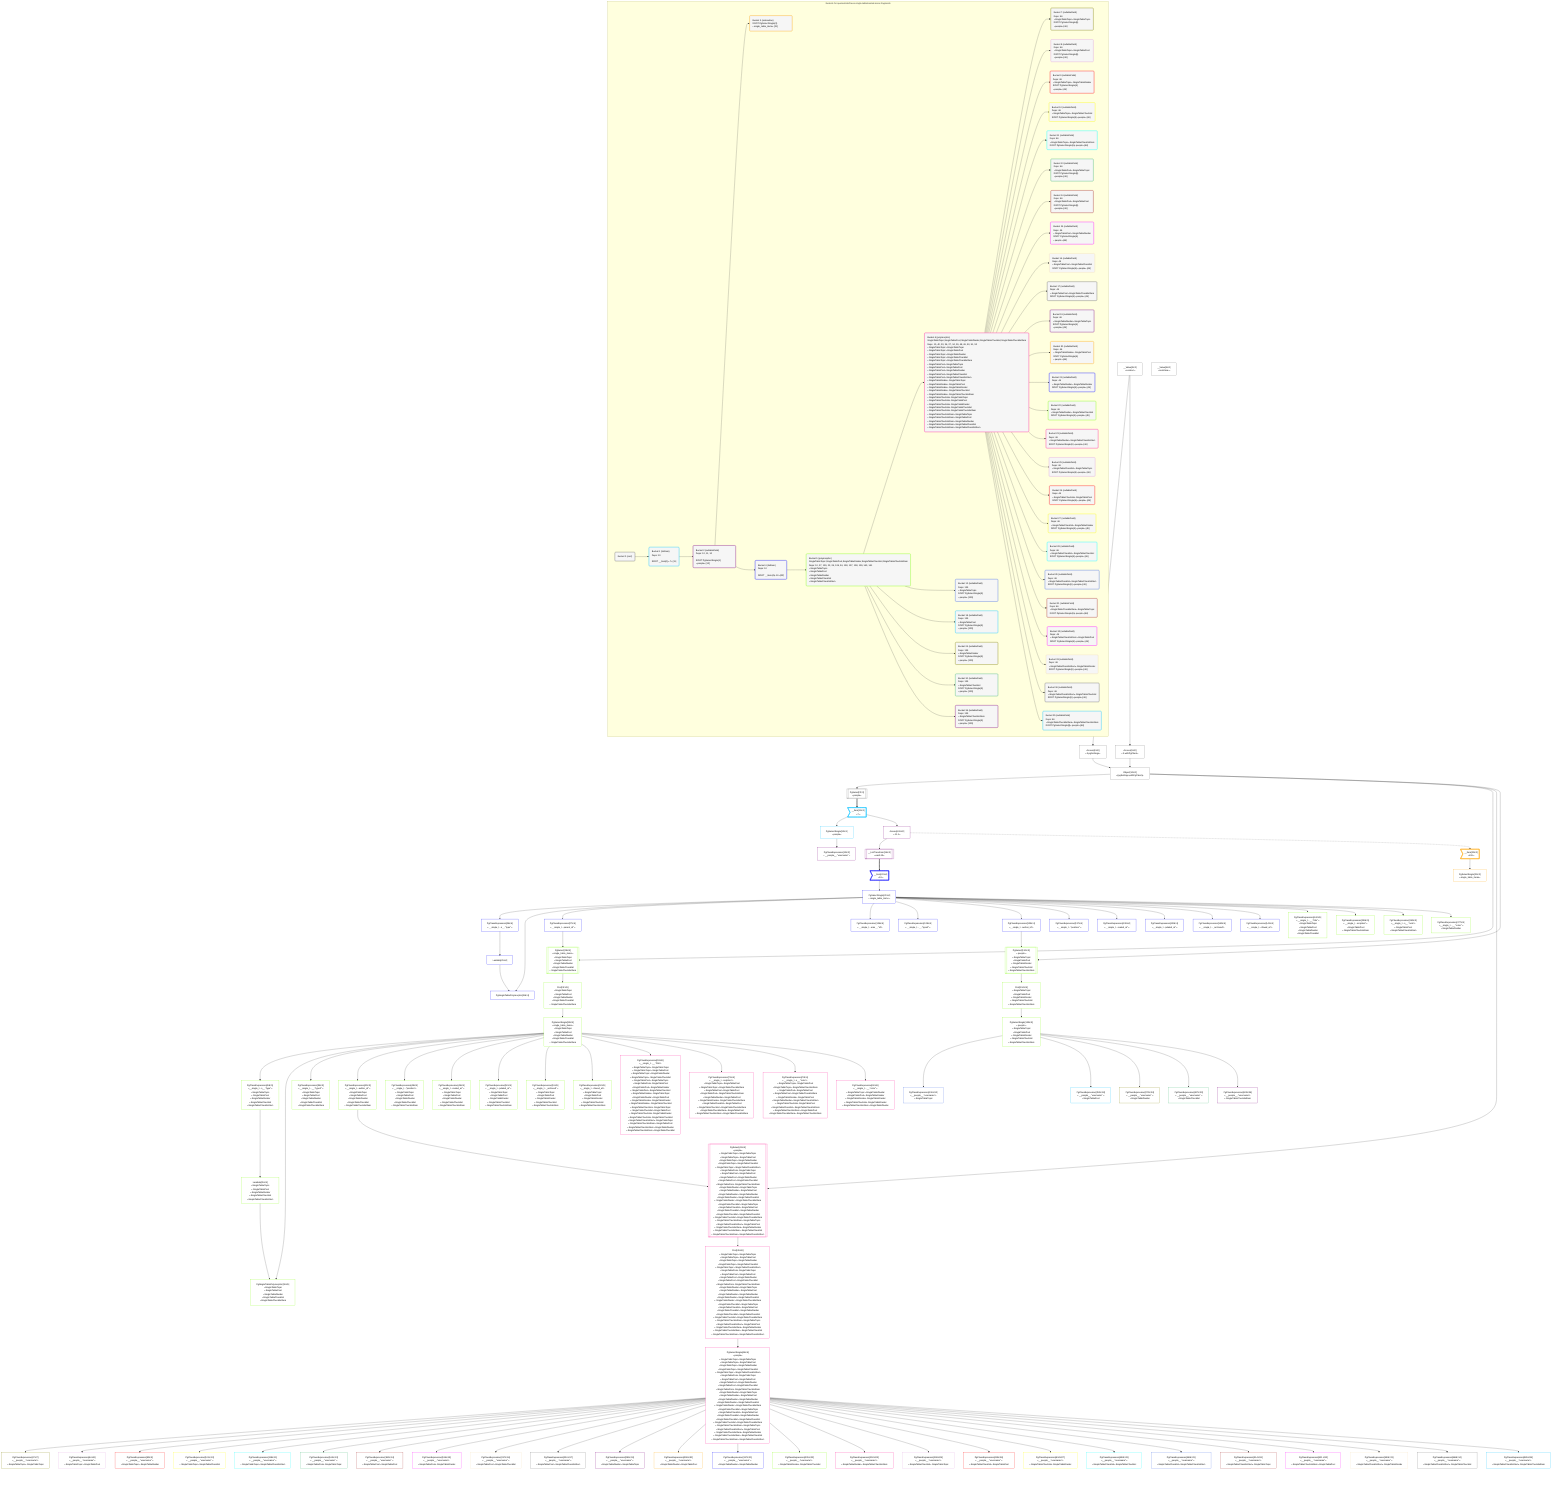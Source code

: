 %%{init: {'themeVariables': { 'fontSize': '12px'}}}%%
graph TD
    classDef path fill:#eee,stroke:#000,color:#000
    classDef plan fill:#fff,stroke-width:1px,color:#000
    classDef itemplan fill:#fff,stroke-width:2px,color:#000
    classDef sideeffectplan fill:#f00,stroke-width:2px,color:#000
    classDef bucket fill:#f6f6f6,color:#000,stroke-width:2px,text-align:left


    %% define steps
    __Value3["__Value[3∈0]<br />ᐸcontextᐳ"]:::plan
    __Value5["__Value[5∈0]<br />ᐸrootValueᐳ"]:::plan
    Access8["Access[8∈0]<br />ᐸ3.pgSettingsᐳ"]:::plan
    Access9["Access[9∈0]<br />ᐸ3.withPgClientᐳ"]:::plan
    Object10["Object[10∈0]<br />ᐸ{pgSettings,withPgClient}ᐳ"]:::plan
    PgSelect7[["PgSelect[7∈0]<br />ᐸpeopleᐳ"]]:::plan
    __Item11>"__Item[11∈1]<br />ᐸ7ᐳ"]:::itemplan
    PgSelectSingle12["PgSelectSingle[12∈1]<br />ᐸpeopleᐳ"]:::plan
    PgClassExpression13["PgClassExpression[13∈2]<br />ᐸ__people__.”username”ᐳ"]:::plan
    Access611["Access[611∈2]<br />ᐸ11.1ᐳ"]:::plan
    __ListTransform19[["__ListTransform[19∈2]<br />ᐸeach:15ᐳ"]]:::plan
    __Item20>"__Item[20∈3]<br />ᐸ611ᐳ"]:::itemplan
    PgSelectSingle21["PgSelectSingle[21∈3]<br />ᐸsingle_table_itemsᐳ"]:::plan
    __Item22>"__Item[22∈4]<br />ᐸ19ᐳ"]:::itemplan
    PgSelectSingle23["PgSelectSingle[23∈4]<br />ᐸsingle_table_itemsᐳ"]:::plan
    PgClassExpression24["PgClassExpression[24∈4]<br />ᐸ__single_t...s__.”type”ᐳ"]:::plan
    Lambda25["Lambda[25∈4]"]:::plan
    PgSingleTablePolymorphic26["PgSingleTablePolymorphic[26∈4]"]:::plan
    PgClassExpression27["PgClassExpression[27∈4]<br />ᐸ__single_t...parent_id”ᐳ"]:::plan
    PgSelect28[["PgSelect[28∈5]<br />ᐸsingle_table_itemsᐳ<br />ᐳSingleTableTopic<br />ᐳSingleTablePost<br />ᐳSingleTableDivider<br />ᐳSingleTableChecklist<br />ᐳSingleTableChecklistItem"]]:::plan
    First32["First[32∈5]<br />ᐳSingleTableTopic<br />ᐳSingleTablePost<br />ᐳSingleTableDivider<br />ᐳSingleTableChecklist<br />ᐳSingleTableChecklistItem"]:::plan
    PgSelectSingle33["PgSelectSingle[33∈5]<br />ᐸsingle_table_itemsᐳ<br />ᐳSingleTableTopic<br />ᐳSingleTablePost<br />ᐳSingleTableDivider<br />ᐳSingleTableChecklist<br />ᐳSingleTableChecklistItem"]:::plan
    PgClassExpression34["PgClassExpression[34∈5]<br />ᐸ__single_t...s__.”type”ᐳ<br />ᐳSingleTableTopic<br />ᐳSingleTablePost<br />ᐳSingleTableDivider<br />ᐳSingleTableChecklist<br />ᐳSingleTableChecklistItem"]:::plan
    Lambda35["Lambda[35∈5]<br />ᐳSingleTableTopic<br />ᐳSingleTablePost<br />ᐳSingleTableDivider<br />ᐳSingleTableChecklist<br />ᐳSingleTableChecklistItem"]:::plan
    PgSingleTablePolymorphic36["PgSingleTablePolymorphic[36∈5]<br />ᐳSingleTableTopic<br />ᐳSingleTablePost<br />ᐳSingleTableDivider<br />ᐳSingleTableChecklist<br />ᐳSingleTableChecklistItem"]:::plan
    PgClassExpression39["PgClassExpression[39∈5]<br />ᐸ__single_t...__.”type2”ᐳ<br />ᐳSingleTableTopic<br />ᐳSingleTablePost<br />ᐳSingleTableDivider<br />ᐳSingleTableChecklist<br />ᐳSingleTableChecklistItem"]:::plan
    PgClassExpression40["PgClassExpression[40∈5]<br />ᐸ__single_t...author_id”ᐳ<br />ᐳSingleTableTopic<br />ᐳSingleTablePost<br />ᐳSingleTableDivider<br />ᐳSingleTableChecklist<br />ᐳSingleTableChecklistItem"]:::plan
    PgSelect41[["PgSelect[41∈6]<br />ᐸpeopleᐳ<br />ᐳSingleTableTopicᐳSingleTableTopic<br />ᐳSingleTableTopicᐳSingleTablePost<br />ᐳSingleTableTopicᐳSingleTableDivider<br />ᐳSingleTableTopicᐳSingleTableChecklist<br />ᐳSingleTableTopicᐳSingleTableChecklistItem<br />ᐳSingleTablePostᐳSingleTableTopic<br />ᐳSingleTablePostᐳSingleTablePost<br />ᐳSingleTablePostᐳSingleTableDivider<br />ᐳSingleTablePostᐳSingleTableChecklist<br />ᐳSingleTablePostᐳSingleTableChecklistItem<br />ᐳSingleTableDividerᐳSingleTableTopic<br />ᐳSingleTableDividerᐳSingleTablePost<br />ᐳSingleTableDividerᐳSingleTableDivider<br />ᐳSingleTableDividerᐳSingleTableChecklist<br />ᐳSingleTableDividerᐳSingleTableChecklistItem<br />ᐳSingleTableChecklistᐳSingleTableTopic<br />ᐳSingleTableChecklistᐳSingleTablePost<br />ᐳSingleTableChecklistᐳSingleTableDivider<br />ᐳSingleTableChecklistᐳSingleTableChecklist<br />ᐳSingleTableChecklistᐳSingleTableChecklistItem<br />ᐳSingleTableChecklistItemᐳSingleTableTopic<br />ᐳSingleTableChecklistItemᐳSingleTablePost<br />ᐳSingleTableChecklistItemᐳSingleTableDivider<br />ᐳSingleTableChecklistItemᐳSingleTableChecklist<br />ᐳSingleTableChecklistItemᐳSingleTableChecklistItem"]]:::plan
    First45["First[45∈6]<br />ᐳSingleTableTopicᐳSingleTableTopic<br />ᐳSingleTableTopicᐳSingleTablePost<br />ᐳSingleTableTopicᐳSingleTableDivider<br />ᐳSingleTableTopicᐳSingleTableChecklist<br />ᐳSingleTableTopicᐳSingleTableChecklistItem<br />ᐳSingleTablePostᐳSingleTableTopic<br />ᐳSingleTablePostᐳSingleTablePost<br />ᐳSingleTablePostᐳSingleTableDivider<br />ᐳSingleTablePostᐳSingleTableChecklist<br />ᐳSingleTablePostᐳSingleTableChecklistItem<br />ᐳSingleTableDividerᐳSingleTableTopic<br />ᐳSingleTableDividerᐳSingleTablePost<br />ᐳSingleTableDividerᐳSingleTableDivider<br />ᐳSingleTableDividerᐳSingleTableChecklist<br />ᐳSingleTableDividerᐳSingleTableChecklistItem<br />ᐳSingleTableChecklistᐳSingleTableTopic<br />ᐳSingleTableChecklistᐳSingleTablePost<br />ᐳSingleTableChecklistᐳSingleTableDivider<br />ᐳSingleTableChecklistᐳSingleTableChecklist<br />ᐳSingleTableChecklistᐳSingleTableChecklistItem<br />ᐳSingleTableChecklistItemᐳSingleTableTopic<br />ᐳSingleTableChecklistItemᐳSingleTablePost<br />ᐳSingleTableChecklistItemᐳSingleTableDivider<br />ᐳSingleTableChecklistItemᐳSingleTableChecklist<br />ᐳSingleTableChecklistItemᐳSingleTableChecklistItem"]:::plan
    PgSelectSingle46["PgSelectSingle[46∈6]<br />ᐸpeopleᐳ<br />ᐳSingleTableTopicᐳSingleTableTopic<br />ᐳSingleTableTopicᐳSingleTablePost<br />ᐳSingleTableTopicᐳSingleTableDivider<br />ᐳSingleTableTopicᐳSingleTableChecklist<br />ᐳSingleTableTopicᐳSingleTableChecklistItem<br />ᐳSingleTablePostᐳSingleTableTopic<br />ᐳSingleTablePostᐳSingleTablePost<br />ᐳSingleTablePostᐳSingleTableDivider<br />ᐳSingleTablePostᐳSingleTableChecklist<br />ᐳSingleTablePostᐳSingleTableChecklistItem<br />ᐳSingleTableDividerᐳSingleTableTopic<br />ᐳSingleTableDividerᐳSingleTablePost<br />ᐳSingleTableDividerᐳSingleTableDivider<br />ᐳSingleTableDividerᐳSingleTableChecklist<br />ᐳSingleTableDividerᐳSingleTableChecklistItem<br />ᐳSingleTableChecklistᐳSingleTableTopic<br />ᐳSingleTableChecklistᐳSingleTablePost<br />ᐳSingleTableChecklistᐳSingleTableDivider<br />ᐳSingleTableChecklistᐳSingleTableChecklist<br />ᐳSingleTableChecklistᐳSingleTableChecklistItem<br />ᐳSingleTableChecklistItemᐳSingleTableTopic<br />ᐳSingleTableChecklistItemᐳSingleTablePost<br />ᐳSingleTableChecklistItemᐳSingleTableDivider<br />ᐳSingleTableChecklistItemᐳSingleTableChecklist<br />ᐳSingleTableChecklistItemᐳSingleTableChecklistItem"]:::plan
    PgClassExpression47["PgClassExpression[47∈7]<br />ᐸ__people__.”username”ᐳ<br />ᐳSingleTableTopicᐳSingleTableTopic"]:::plan
    PgClassExpression48["PgClassExpression[48∈5]<br />ᐸ__single_t...”position”ᐳ<br />ᐳSingleTableTopic<br />ᐳSingleTablePost<br />ᐳSingleTableDivider<br />ᐳSingleTableChecklist<br />ᐳSingleTableChecklistItem"]:::plan
    PgClassExpression49["PgClassExpression[49∈5]<br />ᐸ__single_t...reated_at”ᐳ<br />ᐳSingleTableTopic<br />ᐳSingleTablePost<br />ᐳSingleTableDivider<br />ᐳSingleTableChecklist<br />ᐳSingleTableChecklistItem"]:::plan
    PgClassExpression50["PgClassExpression[50∈5]<br />ᐸ__single_t...pdated_at”ᐳ<br />ᐳSingleTableTopic<br />ᐳSingleTablePost<br />ᐳSingleTableDivider<br />ᐳSingleTableChecklist<br />ᐳSingleTableChecklistItem"]:::plan
    PgClassExpression51["PgClassExpression[51∈5]<br />ᐸ__single_t..._archived”ᐳ<br />ᐳSingleTableTopic<br />ᐳSingleTablePost<br />ᐳSingleTableDivider<br />ᐳSingleTableChecklist<br />ᐳSingleTableChecklistItem"]:::plan
    PgClassExpression52["PgClassExpression[52∈5]<br />ᐸ__single_t...chived_at”ᐳ<br />ᐳSingleTableTopic<br />ᐳSingleTablePost<br />ᐳSingleTableDivider<br />ᐳSingleTableChecklist<br />ᐳSingleTableChecklistItem"]:::plan
    PgClassExpression53["PgClassExpression[53∈6]<br />ᐸ__single_t...__.”title”ᐳ<br />ᐳSingleTableTopicᐳSingleTableTopic<br />ᐳSingleTableTopicᐳSingleTablePost<br />ᐳSingleTableTopicᐳSingleTableDivider<br />ᐳSingleTableTopicᐳSingleTableChecklist<br />ᐳSingleTablePostᐳSingleTableTopic<br />ᐳSingleTablePostᐳSingleTablePost<br />ᐳSingleTablePostᐳSingleTableDivider<br />ᐳSingleTablePostᐳSingleTableChecklist<br />ᐳSingleTableDividerᐳSingleTableTopic<br />ᐳSingleTableDividerᐳSingleTablePost<br />ᐳSingleTableDividerᐳSingleTableDivider<br />ᐳSingleTableDividerᐳSingleTableChecklist<br />ᐳSingleTableChecklistᐳSingleTableTopic<br />ᐳSingleTableChecklistᐳSingleTablePost<br />ᐳSingleTableChecklistᐳSingleTableDivider<br />ᐳSingleTableChecklistᐳSingleTableChecklist<br />ᐳSingleTableChecklistItemᐳSingleTableTopic<br />ᐳSingleTableChecklistItemᐳSingleTablePost<br />ᐳSingleTableChecklistItemᐳSingleTableDivider<br />ᐳSingleTableChecklistItemᐳSingleTableChecklist"]:::plan
    PgClassExpression64["PgClassExpression[64∈8]<br />ᐸ__people__.”username”ᐳ<br />ᐳSingleTableTopicᐳSingleTablePost"]:::plan
    PgClassExpression71["PgClassExpression[71∈6]<br />ᐸ__single_t...scription”ᐳ<br />ᐳSingleTableTopicᐳSingleTablePost<br />ᐳSingleTableTopicᐳSingleTableChecklistItem<br />ᐳSingleTablePostᐳSingleTablePost<br />ᐳSingleTablePostᐳSingleTableChecklistItem<br />ᐳSingleTableDividerᐳSingleTablePost<br />ᐳSingleTableDividerᐳSingleTableChecklistItem<br />ᐳSingleTableChecklistᐳSingleTablePost<br />ᐳSingleTableChecklistᐳSingleTableChecklistItem<br />ᐳSingleTableChecklistItemᐳSingleTablePost<br />ᐳSingleTableChecklistItemᐳSingleTableChecklistItem"]:::plan
    PgClassExpression72["PgClassExpression[72∈6]<br />ᐸ__single_t...s__.”note”ᐳ<br />ᐳSingleTableTopicᐳSingleTablePost<br />ᐳSingleTableTopicᐳSingleTableChecklistItem<br />ᐳSingleTablePostᐳSingleTablePost<br />ᐳSingleTablePostᐳSingleTableChecklistItem<br />ᐳSingleTableDividerᐳSingleTablePost<br />ᐳSingleTableDividerᐳSingleTableChecklistItem<br />ᐳSingleTableChecklistᐳSingleTablePost<br />ᐳSingleTableChecklistᐳSingleTableChecklistItem<br />ᐳSingleTableChecklistItemᐳSingleTablePost<br />ᐳSingleTableChecklistItemᐳSingleTableChecklistItem"]:::plan
    PgClassExpression83["PgClassExpression[83∈9]<br />ᐸ__people__.”username”ᐳ<br />ᐳSingleTableTopicᐳSingleTableDivider"]:::plan
    PgClassExpression90["PgClassExpression[90∈6]<br />ᐸ__single_t...__.”color”ᐳ<br />ᐳSingleTableTopicᐳSingleTableDivider<br />ᐳSingleTablePostᐳSingleTableDivider<br />ᐳSingleTableDividerᐳSingleTableDivider<br />ᐳSingleTableChecklistᐳSingleTableDivider<br />ᐳSingleTableChecklistItemᐳSingleTableDivider"]:::plan
    PgClassExpression101["PgClassExpression[101∈10]<br />ᐸ__people__.”username”ᐳ<br />ᐳSingleTableTopicᐳSingleTableChecklist"]:::plan
    PgClassExpression118["PgClassExpression[118∈11]<br />ᐸ__people__.”username”ᐳ<br />ᐳSingleTableTopicᐳSingleTableChecklistItem"]:::plan
    PgClassExpression126["PgClassExpression[126∈4]<br />ᐸ__single_t...ems__.”id”ᐳ"]:::plan
    PgClassExpression128["PgClassExpression[128∈4]<br />ᐸ__single_t...__.”type2”ᐳ"]:::plan
    PgClassExpression129["PgClassExpression[129∈4]<br />ᐸ__single_t...author_id”ᐳ"]:::plan
    PgSelect130[["PgSelect[130∈5]<br />ᐸpeopleᐳ<br />ᐳSingleTableTopic<br />ᐳSingleTablePost<br />ᐳSingleTableDivider<br />ᐳSingleTableChecklist<br />ᐳSingleTableChecklistItem"]]:::plan
    First134["First[134∈5]<br />ᐳSingleTableTopic<br />ᐳSingleTablePost<br />ᐳSingleTableDivider<br />ᐳSingleTableChecklist<br />ᐳSingleTableChecklistItem"]:::plan
    PgSelectSingle135["PgSelectSingle[135∈5]<br />ᐸpeopleᐳ<br />ᐳSingleTableTopic<br />ᐳSingleTablePost<br />ᐳSingleTableDivider<br />ᐳSingleTableChecklist<br />ᐳSingleTableChecklistItem"]:::plan
    PgClassExpression136["PgClassExpression[136∈12]<br />ᐸ__people__.”username”ᐳ<br />ᐳSingleTableTopic"]:::plan
    PgClassExpression137["PgClassExpression[137∈4]<br />ᐸ__single_t...”position”ᐳ"]:::plan
    PgClassExpression138["PgClassExpression[138∈4]<br />ᐸ__single_t...reated_at”ᐳ"]:::plan
    PgClassExpression139["PgClassExpression[139∈4]<br />ᐸ__single_t...pdated_at”ᐳ"]:::plan
    PgClassExpression140["PgClassExpression[140∈4]<br />ᐸ__single_t..._archived”ᐳ"]:::plan
    PgClassExpression141["PgClassExpression[141∈4]<br />ᐸ__single_t...chived_at”ᐳ"]:::plan
    PgClassExpression142["PgClassExpression[142∈5]<br />ᐸ__single_t...__.”title”ᐳ<br />ᐳSingleTableTopic<br />ᐳSingleTablePost<br />ᐳSingleTableDivider<br />ᐳSingleTableChecklist"]:::plan
    PgClassExpression163["PgClassExpression[163∈13]<br />ᐸ__people__.”username”ᐳ<br />ᐳSingleTablePostᐳSingleTableTopic"]:::plan
    PgClassExpression180["PgClassExpression[180∈14]<br />ᐸ__people__.”username”ᐳ<br />ᐳSingleTablePostᐳSingleTablePost"]:::plan
    PgClassExpression199["PgClassExpression[199∈15]<br />ᐸ__people__.”username”ᐳ<br />ᐳSingleTablePostᐳSingleTableDivider"]:::plan
    PgClassExpression217["PgClassExpression[217∈16]<br />ᐸ__people__.”username”ᐳ<br />ᐳSingleTablePostᐳSingleTableChecklist"]:::plan
    PgClassExpression234["PgClassExpression[234∈17]<br />ᐸ__people__.”username”ᐳ<br />ᐳSingleTablePostᐳSingleTableChecklistItem"]:::plan
    PgClassExpression252["PgClassExpression[252∈18]<br />ᐸ__people__.”username”ᐳ<br />ᐳSingleTablePost"]:::plan
    PgClassExpression259["PgClassExpression[259∈5]<br />ᐸ__single_t...scription”ᐳ<br />ᐳSingleTablePost<br />ᐳSingleTableChecklistItem"]:::plan
    PgClassExpression260["PgClassExpression[260∈5]<br />ᐸ__single_t...s__.”note”ᐳ<br />ᐳSingleTablePost<br />ᐳSingleTableChecklistItem"]:::plan
    PgClassExpression281["PgClassExpression[281∈19]<br />ᐸ__people__.”username”ᐳ<br />ᐳSingleTableDividerᐳSingleTableTopic"]:::plan
    PgClassExpression298["PgClassExpression[298∈20]<br />ᐸ__people__.”username”ᐳ<br />ᐳSingleTableDividerᐳSingleTablePost"]:::plan
    PgClassExpression317["PgClassExpression[317∈21]<br />ᐸ__people__.”username”ᐳ<br />ᐳSingleTableDividerᐳSingleTableDivider"]:::plan
    PgClassExpression335["PgClassExpression[335∈22]<br />ᐸ__people__.”username”ᐳ<br />ᐳSingleTableDividerᐳSingleTableChecklist"]:::plan
    PgClassExpression352["PgClassExpression[352∈23]<br />ᐸ__people__.”username”ᐳ<br />ᐳSingleTableDividerᐳSingleTableChecklistItem"]:::plan
    PgClassExpression370["PgClassExpression[370∈24]<br />ᐸ__people__.”username”ᐳ<br />ᐳSingleTableDivider"]:::plan
    PgClassExpression377["PgClassExpression[377∈5]<br />ᐸ__single_t...__.”color”ᐳ<br />ᐳSingleTableDivider"]:::plan
    PgClassExpression398["PgClassExpression[398∈25]<br />ᐸ__people__.”username”ᐳ<br />ᐳSingleTableChecklistᐳSingleTableTopic"]:::plan
    PgClassExpression415["PgClassExpression[415∈26]<br />ᐸ__people__.”username”ᐳ<br />ᐳSingleTableChecklistᐳSingleTablePost"]:::plan
    PgClassExpression434["PgClassExpression[434∈27]<br />ᐸ__people__.”username”ᐳ<br />ᐳSingleTableChecklistᐳSingleTableDivider"]:::plan
    PgClassExpression452["PgClassExpression[452∈28]<br />ᐸ__people__.”username”ᐳ<br />ᐳSingleTableChecklistᐳSingleTableChecklist"]:::plan
    PgClassExpression469["PgClassExpression[469∈29]<br />ᐸ__people__.”username”ᐳ<br />ᐳSingleTableChecklistᐳSingleTableChecklistItem"]:::plan
    PgClassExpression487["PgClassExpression[487∈30]<br />ᐸ__people__.”username”ᐳ<br />ᐳSingleTableChecklist"]:::plan
    PgClassExpression514["PgClassExpression[514∈31]<br />ᐸ__people__.”username”ᐳ<br />ᐳSingleTableChecklistItemᐳSingleTableTopic"]:::plan
    PgClassExpression531["PgClassExpression[531∈32]<br />ᐸ__people__.”username”ᐳ<br />ᐳSingleTableChecklistItemᐳSingleTablePost"]:::plan
    PgClassExpression550["PgClassExpression[550∈33]<br />ᐸ__people__.”username”ᐳ<br />ᐳSingleTableChecklistItemᐳSingleTableDivider"]:::plan
    PgClassExpression568["PgClassExpression[568∈34]<br />ᐸ__people__.”username”ᐳ<br />ᐳSingleTableChecklistItemᐳSingleTableChecklist"]:::plan
    PgClassExpression585["PgClassExpression[585∈35]<br />ᐸ__people__.”username”ᐳ<br />ᐳSingleTableChecklistItemᐳSingleTableChecklistItem"]:::plan
    PgClassExpression603["PgClassExpression[603∈36]<br />ᐸ__people__.”username”ᐳ<br />ᐳSingleTableChecklistItem"]:::plan

    %% plan dependencies
    __Value3 --> Access8
    __Value3 --> Access9
    Access8 & Access9 --> Object10
    Object10 --> PgSelect7
    PgSelect7 ==> __Item11
    __Item11 --> PgSelectSingle12
    PgSelectSingle12 --> PgClassExpression13
    __Item11 --> Access611
    Access611 --> __ListTransform19
    Access611 -.-> __Item20
    __Item20 --> PgSelectSingle21
    __ListTransform19 ==> __Item22
    __Item22 --> PgSelectSingle23
    PgSelectSingle23 --> PgClassExpression24
    PgClassExpression24 --> Lambda25
    Lambda25 & PgSelectSingle23 --> PgSingleTablePolymorphic26
    PgSelectSingle23 --> PgClassExpression27
    Object10 & PgClassExpression27 --> PgSelect28
    PgSelect28 --> First32
    First32 --> PgSelectSingle33
    PgSelectSingle33 --> PgClassExpression34
    PgClassExpression34 --> Lambda35
    Lambda35 & PgSelectSingle33 --> PgSingleTablePolymorphic36
    PgSelectSingle33 --> PgClassExpression39
    PgSelectSingle33 --> PgClassExpression40
    Object10 & PgClassExpression40 --> PgSelect41
    PgSelect41 --> First45
    First45 --> PgSelectSingle46
    PgSelectSingle46 --> PgClassExpression47
    PgSelectSingle33 --> PgClassExpression48
    PgSelectSingle33 --> PgClassExpression49
    PgSelectSingle33 --> PgClassExpression50
    PgSelectSingle33 --> PgClassExpression51
    PgSelectSingle33 --> PgClassExpression52
    PgSelectSingle33 --> PgClassExpression53
    PgSelectSingle46 --> PgClassExpression64
    PgSelectSingle33 --> PgClassExpression71
    PgSelectSingle33 --> PgClassExpression72
    PgSelectSingle46 --> PgClassExpression83
    PgSelectSingle33 --> PgClassExpression90
    PgSelectSingle46 --> PgClassExpression101
    PgSelectSingle46 --> PgClassExpression118
    PgSelectSingle23 --> PgClassExpression126
    PgSelectSingle23 --> PgClassExpression128
    PgSelectSingle23 --> PgClassExpression129
    Object10 & PgClassExpression129 --> PgSelect130
    PgSelect130 --> First134
    First134 --> PgSelectSingle135
    PgSelectSingle135 --> PgClassExpression136
    PgSelectSingle23 --> PgClassExpression137
    PgSelectSingle23 --> PgClassExpression138
    PgSelectSingle23 --> PgClassExpression139
    PgSelectSingle23 --> PgClassExpression140
    PgSelectSingle23 --> PgClassExpression141
    PgSelectSingle23 --> PgClassExpression142
    PgSelectSingle46 --> PgClassExpression163
    PgSelectSingle46 --> PgClassExpression180
    PgSelectSingle46 --> PgClassExpression199
    PgSelectSingle46 --> PgClassExpression217
    PgSelectSingle46 --> PgClassExpression234
    PgSelectSingle135 --> PgClassExpression252
    PgSelectSingle23 --> PgClassExpression259
    PgSelectSingle23 --> PgClassExpression260
    PgSelectSingle46 --> PgClassExpression281
    PgSelectSingle46 --> PgClassExpression298
    PgSelectSingle46 --> PgClassExpression317
    PgSelectSingle46 --> PgClassExpression335
    PgSelectSingle46 --> PgClassExpression352
    PgSelectSingle135 --> PgClassExpression370
    PgSelectSingle23 --> PgClassExpression377
    PgSelectSingle46 --> PgClassExpression398
    PgSelectSingle46 --> PgClassExpression415
    PgSelectSingle46 --> PgClassExpression434
    PgSelectSingle46 --> PgClassExpression452
    PgSelectSingle46 --> PgClassExpression469
    PgSelectSingle135 --> PgClassExpression487
    PgSelectSingle46 --> PgClassExpression514
    PgSelectSingle46 --> PgClassExpression531
    PgSelectSingle46 --> PgClassExpression550
    PgSelectSingle46 --> PgClassExpression568
    PgSelectSingle46 --> PgClassExpression585
    PgSelectSingle135 --> PgClassExpression603

    subgraph "Buckets for queries/interfaces-single-table/nested-more-fragments"
    Bucket0("Bucket 0 (root)"):::bucket
    classDef bucket0 stroke:#696969
    class Bucket0,__Value3,__Value5,PgSelect7,Access8,Access9,Object10 bucket0
    Bucket1("Bucket 1 (listItem)<br />Deps: 10<br /><br />ROOT __Item{1}ᐸ7ᐳ[11]"):::bucket
    classDef bucket1 stroke:#00bfff
    class Bucket1,__Item11,PgSelectSingle12 bucket1
    Bucket2("Bucket 2 (nullableField)<br />Deps: 12, 11, 10<br /><br />ROOT PgSelectSingle{1}ᐸpeopleᐳ[12]"):::bucket
    classDef bucket2 stroke:#7f007f
    class Bucket2,PgClassExpression13,__ListTransform19,Access611 bucket2
    Bucket3("Bucket 3 (subroutine)<br />ROOT PgSelectSingle{3}ᐸsingle_table_itemsᐳ[21]"):::bucket
    classDef bucket3 stroke:#ffa500
    class Bucket3,__Item20,PgSelectSingle21 bucket3
    Bucket4("Bucket 4 (listItem)<br />Deps: 10<br /><br />ROOT __Item{4}ᐸ19ᐳ[22]"):::bucket
    classDef bucket4 stroke:#0000ff
    class Bucket4,__Item22,PgSelectSingle23,PgClassExpression24,Lambda25,PgSingleTablePolymorphic26,PgClassExpression27,PgClassExpression126,PgClassExpression128,PgClassExpression129,PgClassExpression137,PgClassExpression138,PgClassExpression139,PgClassExpression140,PgClassExpression141 bucket4
    Bucket5("Bucket 5 (polymorphic)<br />SingleTableTopic,SingleTablePost,SingleTableDivider,SingleTableChecklist,SingleTableChecklistItem<br />Deps: 10, 27, 129, 23, 26, 126, 24, 128, 137, 138, 139, 140, 141<br />ᐳSingleTableTopic<br />ᐳSingleTablePost<br />ᐳSingleTableDivider<br />ᐳSingleTableChecklist<br />ᐳSingleTableChecklistItem"):::bucket
    classDef bucket5 stroke:#7fff00
    class Bucket5,PgSelect28,First32,PgSelectSingle33,PgClassExpression34,Lambda35,PgSingleTablePolymorphic36,PgClassExpression39,PgClassExpression40,PgClassExpression48,PgClassExpression49,PgClassExpression50,PgClassExpression51,PgClassExpression52,PgSelect130,First134,PgSelectSingle135,PgClassExpression142,PgClassExpression259,PgClassExpression260,PgClassExpression377 bucket5
    Bucket6("Bucket 6 (polymorphic)<br />SingleTableTopic,SingleTablePost,SingleTableDivider,SingleTableChecklist,SingleTableChecklistItem<br />Deps: 10, 40, 33, 36, 27, 34, 39, 48, 49, 50, 51, 52<br />ᐳSingleTableTopicᐳSingleTableTopic<br />ᐳSingleTableTopicᐳSingleTablePost<br />ᐳSingleTableTopicᐳSingleTableDivider<br />ᐳSingleTableTopicᐳSingleTableChecklist<br />ᐳSingleTableTopicᐳSingleTableChecklistItem<br />ᐳSingleTablePostᐳSingleTableTopic<br />ᐳSingleTablePostᐳSingleTablePost<br />ᐳSingleTablePostᐳSingleTableDivider<br />ᐳSingleTablePostᐳSingleTableChecklist<br />ᐳSingleTablePostᐳSingleTableChecklistItem<br />ᐳSingleTableDividerᐳSingleTableTopic<br />ᐳSingleTableDividerᐳSingleTablePost<br />ᐳSingleTableDividerᐳSingleTableDivider<br />ᐳSingleTableDividerᐳSingleTableChecklist<br />ᐳSingleTableDividerᐳSingleTableChecklistItem<br />ᐳSingleTableChecklistᐳSingleTableTopic<br />ᐳSingleTableChecklistᐳSingleTablePost<br />ᐳSingleTableChecklistᐳSingleTableDivider<br />ᐳSingleTableChecklistᐳSingleTableChecklist<br />ᐳSingleTableChecklistᐳSingleTableChecklistItem<br />ᐳSingleTableChecklistItemᐳSingleTableTopic<br />ᐳSingleTableChecklistItemᐳSingleTablePost<br />ᐳSingleTableChecklistItemᐳSingleTableDivider<br />ᐳSingleTableChecklistItemᐳSingleTableChecklist<br />ᐳSingleTableChecklistItemᐳSingleTableChecklistItem"):::bucket
    classDef bucket6 stroke:#ff1493
    class Bucket6,PgSelect41,First45,PgSelectSingle46,PgClassExpression53,PgClassExpression71,PgClassExpression72,PgClassExpression90 bucket6
    Bucket7("Bucket 7 (nullableField)<br />Deps: 46<br />ᐳSingleTableTopicᐳSingleTableTopic<br />ROOT PgSelectSingle{6}ᐸpeopleᐳ[46]"):::bucket
    classDef bucket7 stroke:#808000
    class Bucket7,PgClassExpression47 bucket7
    Bucket8("Bucket 8 (nullableField)<br />Deps: 46<br />ᐳSingleTableTopicᐳSingleTablePost<br />ROOT PgSelectSingle{6}ᐸpeopleᐳ[46]"):::bucket
    classDef bucket8 stroke:#dda0dd
    class Bucket8,PgClassExpression64 bucket8
    Bucket9("Bucket 9 (nullableField)<br />Deps: 46<br />ᐳSingleTableTopicᐳSingleTableDivider<br />ROOT PgSelectSingle{6}ᐸpeopleᐳ[46]"):::bucket
    classDef bucket9 stroke:#ff0000
    class Bucket9,PgClassExpression83 bucket9
    Bucket10("Bucket 10 (nullableField)<br />Deps: 46<br />ᐳSingleTableTopicᐳSingleTableChecklist<br />ROOT PgSelectSingle{6}ᐸpeopleᐳ[46]"):::bucket
    classDef bucket10 stroke:#ffff00
    class Bucket10,PgClassExpression101 bucket10
    Bucket11("Bucket 11 (nullableField)<br />Deps: 46<br />ᐳSingleTableTopicᐳSingleTableChecklistItem<br />ROOT PgSelectSingle{6}ᐸpeopleᐳ[46]"):::bucket
    classDef bucket11 stroke:#00ffff
    class Bucket11,PgClassExpression118 bucket11
    Bucket12("Bucket 12 (nullableField)<br />Deps: 135<br />ᐳSingleTableTopic<br />ROOT PgSelectSingle{5}ᐸpeopleᐳ[135]"):::bucket
    classDef bucket12 stroke:#4169e1
    class Bucket12,PgClassExpression136 bucket12
    Bucket13("Bucket 13 (nullableField)<br />Deps: 46<br />ᐳSingleTablePostᐳSingleTableTopic<br />ROOT PgSelectSingle{6}ᐸpeopleᐳ[46]"):::bucket
    classDef bucket13 stroke:#3cb371
    class Bucket13,PgClassExpression163 bucket13
    Bucket14("Bucket 14 (nullableField)<br />Deps: 46<br />ᐳSingleTablePostᐳSingleTablePost<br />ROOT PgSelectSingle{6}ᐸpeopleᐳ[46]"):::bucket
    classDef bucket14 stroke:#a52a2a
    class Bucket14,PgClassExpression180 bucket14
    Bucket15("Bucket 15 (nullableField)<br />Deps: 46<br />ᐳSingleTablePostᐳSingleTableDivider<br />ROOT PgSelectSingle{6}ᐸpeopleᐳ[46]"):::bucket
    classDef bucket15 stroke:#ff00ff
    class Bucket15,PgClassExpression199 bucket15
    Bucket16("Bucket 16 (nullableField)<br />Deps: 46<br />ᐳSingleTablePostᐳSingleTableChecklist<br />ROOT PgSelectSingle{6}ᐸpeopleᐳ[46]"):::bucket
    classDef bucket16 stroke:#f5deb3
    class Bucket16,PgClassExpression217 bucket16
    Bucket17("Bucket 17 (nullableField)<br />Deps: 46<br />ᐳSingleTablePostᐳSingleTableChecklistItem<br />ROOT PgSelectSingle{6}ᐸpeopleᐳ[46]"):::bucket
    classDef bucket17 stroke:#696969
    class Bucket17,PgClassExpression234 bucket17
    Bucket18("Bucket 18 (nullableField)<br />Deps: 135<br />ᐳSingleTablePost<br />ROOT PgSelectSingle{5}ᐸpeopleᐳ[135]"):::bucket
    classDef bucket18 stroke:#00bfff
    class Bucket18,PgClassExpression252 bucket18
    Bucket19("Bucket 19 (nullableField)<br />Deps: 46<br />ᐳSingleTableDividerᐳSingleTableTopic<br />ROOT PgSelectSingle{6}ᐸpeopleᐳ[46]"):::bucket
    classDef bucket19 stroke:#7f007f
    class Bucket19,PgClassExpression281 bucket19
    Bucket20("Bucket 20 (nullableField)<br />Deps: 46<br />ᐳSingleTableDividerᐳSingleTablePost<br />ROOT PgSelectSingle{6}ᐸpeopleᐳ[46]"):::bucket
    classDef bucket20 stroke:#ffa500
    class Bucket20,PgClassExpression298 bucket20
    Bucket21("Bucket 21 (nullableField)<br />Deps: 46<br />ᐳSingleTableDividerᐳSingleTableDivider<br />ROOT PgSelectSingle{6}ᐸpeopleᐳ[46]"):::bucket
    classDef bucket21 stroke:#0000ff
    class Bucket21,PgClassExpression317 bucket21
    Bucket22("Bucket 22 (nullableField)<br />Deps: 46<br />ᐳSingleTableDividerᐳSingleTableChecklist<br />ROOT PgSelectSingle{6}ᐸpeopleᐳ[46]"):::bucket
    classDef bucket22 stroke:#7fff00
    class Bucket22,PgClassExpression335 bucket22
    Bucket23("Bucket 23 (nullableField)<br />Deps: 46<br />ᐳSingleTableDividerᐳSingleTableChecklistItem<br />ROOT PgSelectSingle{6}ᐸpeopleᐳ[46]"):::bucket
    classDef bucket23 stroke:#ff1493
    class Bucket23,PgClassExpression352 bucket23
    Bucket24("Bucket 24 (nullableField)<br />Deps: 135<br />ᐳSingleTableDivider<br />ROOT PgSelectSingle{5}ᐸpeopleᐳ[135]"):::bucket
    classDef bucket24 stroke:#808000
    class Bucket24,PgClassExpression370 bucket24
    Bucket25("Bucket 25 (nullableField)<br />Deps: 46<br />ᐳSingleTableChecklistᐳSingleTableTopic<br />ROOT PgSelectSingle{6}ᐸpeopleᐳ[46]"):::bucket
    classDef bucket25 stroke:#dda0dd
    class Bucket25,PgClassExpression398 bucket25
    Bucket26("Bucket 26 (nullableField)<br />Deps: 46<br />ᐳSingleTableChecklistᐳSingleTablePost<br />ROOT PgSelectSingle{6}ᐸpeopleᐳ[46]"):::bucket
    classDef bucket26 stroke:#ff0000
    class Bucket26,PgClassExpression415 bucket26
    Bucket27("Bucket 27 (nullableField)<br />Deps: 46<br />ᐳSingleTableChecklistᐳSingleTableDivider<br />ROOT PgSelectSingle{6}ᐸpeopleᐳ[46]"):::bucket
    classDef bucket27 stroke:#ffff00
    class Bucket27,PgClassExpression434 bucket27
    Bucket28("Bucket 28 (nullableField)<br />Deps: 46<br />ᐳSingleTableChecklistᐳSingleTableChecklist<br />ROOT PgSelectSingle{6}ᐸpeopleᐳ[46]"):::bucket
    classDef bucket28 stroke:#00ffff
    class Bucket28,PgClassExpression452 bucket28
    Bucket29("Bucket 29 (nullableField)<br />Deps: 46<br />ᐳSingleTableChecklistᐳSingleTableChecklistItem<br />ROOT PgSelectSingle{6}ᐸpeopleᐳ[46]"):::bucket
    classDef bucket29 stroke:#4169e1
    class Bucket29,PgClassExpression469 bucket29
    Bucket30("Bucket 30 (nullableField)<br />Deps: 135<br />ᐳSingleTableChecklist<br />ROOT PgSelectSingle{5}ᐸpeopleᐳ[135]"):::bucket
    classDef bucket30 stroke:#3cb371
    class Bucket30,PgClassExpression487 bucket30
    Bucket31("Bucket 31 (nullableField)<br />Deps: 46<br />ᐳSingleTableChecklistItemᐳSingleTableTopic<br />ROOT PgSelectSingle{6}ᐸpeopleᐳ[46]"):::bucket
    classDef bucket31 stroke:#a52a2a
    class Bucket31,PgClassExpression514 bucket31
    Bucket32("Bucket 32 (nullableField)<br />Deps: 46<br />ᐳSingleTableChecklistItemᐳSingleTablePost<br />ROOT PgSelectSingle{6}ᐸpeopleᐳ[46]"):::bucket
    classDef bucket32 stroke:#ff00ff
    class Bucket32,PgClassExpression531 bucket32
    Bucket33("Bucket 33 (nullableField)<br />Deps: 46<br />ᐳSingleTableChecklistItemᐳSingleTableDivider<br />ROOT PgSelectSingle{6}ᐸpeopleᐳ[46]"):::bucket
    classDef bucket33 stroke:#f5deb3
    class Bucket33,PgClassExpression550 bucket33
    Bucket34("Bucket 34 (nullableField)<br />Deps: 46<br />ᐳSingleTableChecklistItemᐳSingleTableChecklist<br />ROOT PgSelectSingle{6}ᐸpeopleᐳ[46]"):::bucket
    classDef bucket34 stroke:#696969
    class Bucket34,PgClassExpression568 bucket34
    Bucket35("Bucket 35 (nullableField)<br />Deps: 46<br />ᐳSingleTableChecklistItemᐳSingleTableChecklistItem<br />ROOT PgSelectSingle{6}ᐸpeopleᐳ[46]"):::bucket
    classDef bucket35 stroke:#00bfff
    class Bucket35,PgClassExpression585 bucket35
    Bucket36("Bucket 36 (nullableField)<br />Deps: 135<br />ᐳSingleTableChecklistItem<br />ROOT PgSelectSingle{5}ᐸpeopleᐳ[135]"):::bucket
    classDef bucket36 stroke:#7f007f
    class Bucket36,PgClassExpression603 bucket36
    Bucket0 --> Bucket1
    Bucket1 --> Bucket2
    Bucket2 --> Bucket3 & Bucket4
    Bucket4 --> Bucket5
    Bucket5 --> Bucket6 & Bucket12 & Bucket18 & Bucket24 & Bucket30 & Bucket36
    Bucket6 --> Bucket7 & Bucket8 & Bucket9 & Bucket10 & Bucket11 & Bucket13 & Bucket14 & Bucket15 & Bucket16 & Bucket17 & Bucket19 & Bucket20 & Bucket21 & Bucket22 & Bucket23 & Bucket25 & Bucket26 & Bucket27 & Bucket28 & Bucket29 & Bucket31 & Bucket32 & Bucket33 & Bucket34 & Bucket35
    end